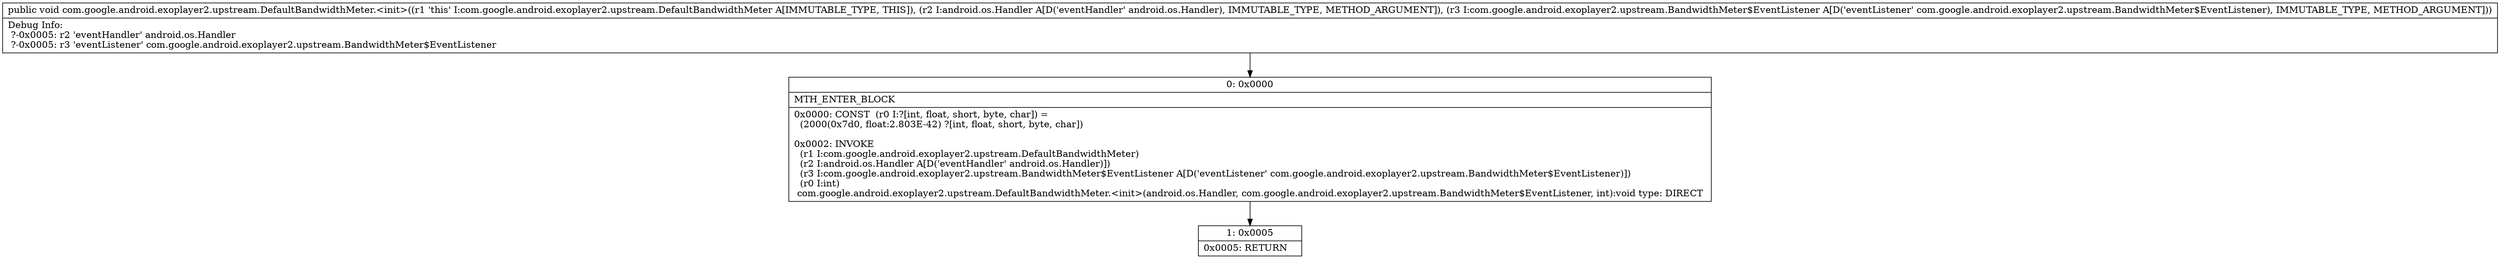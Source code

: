 digraph "CFG forcom.google.android.exoplayer2.upstream.DefaultBandwidthMeter.\<init\>(Landroid\/os\/Handler;Lcom\/google\/android\/exoplayer2\/upstream\/BandwidthMeter$EventListener;)V" {
Node_0 [shape=record,label="{0\:\ 0x0000|MTH_ENTER_BLOCK\l|0x0000: CONST  (r0 I:?[int, float, short, byte, char]) = \l  (2000(0x7d0, float:2.803E\-42) ?[int, float, short, byte, char])\l \l0x0002: INVOKE  \l  (r1 I:com.google.android.exoplayer2.upstream.DefaultBandwidthMeter)\l  (r2 I:android.os.Handler A[D('eventHandler' android.os.Handler)])\l  (r3 I:com.google.android.exoplayer2.upstream.BandwidthMeter$EventListener A[D('eventListener' com.google.android.exoplayer2.upstream.BandwidthMeter$EventListener)])\l  (r0 I:int)\l com.google.android.exoplayer2.upstream.DefaultBandwidthMeter.\<init\>(android.os.Handler, com.google.android.exoplayer2.upstream.BandwidthMeter$EventListener, int):void type: DIRECT \l}"];
Node_1 [shape=record,label="{1\:\ 0x0005|0x0005: RETURN   \l}"];
MethodNode[shape=record,label="{public void com.google.android.exoplayer2.upstream.DefaultBandwidthMeter.\<init\>((r1 'this' I:com.google.android.exoplayer2.upstream.DefaultBandwidthMeter A[IMMUTABLE_TYPE, THIS]), (r2 I:android.os.Handler A[D('eventHandler' android.os.Handler), IMMUTABLE_TYPE, METHOD_ARGUMENT]), (r3 I:com.google.android.exoplayer2.upstream.BandwidthMeter$EventListener A[D('eventListener' com.google.android.exoplayer2.upstream.BandwidthMeter$EventListener), IMMUTABLE_TYPE, METHOD_ARGUMENT]))  | Debug Info:\l  ?\-0x0005: r2 'eventHandler' android.os.Handler\l  ?\-0x0005: r3 'eventListener' com.google.android.exoplayer2.upstream.BandwidthMeter$EventListener\l}"];
MethodNode -> Node_0;
Node_0 -> Node_1;
}

